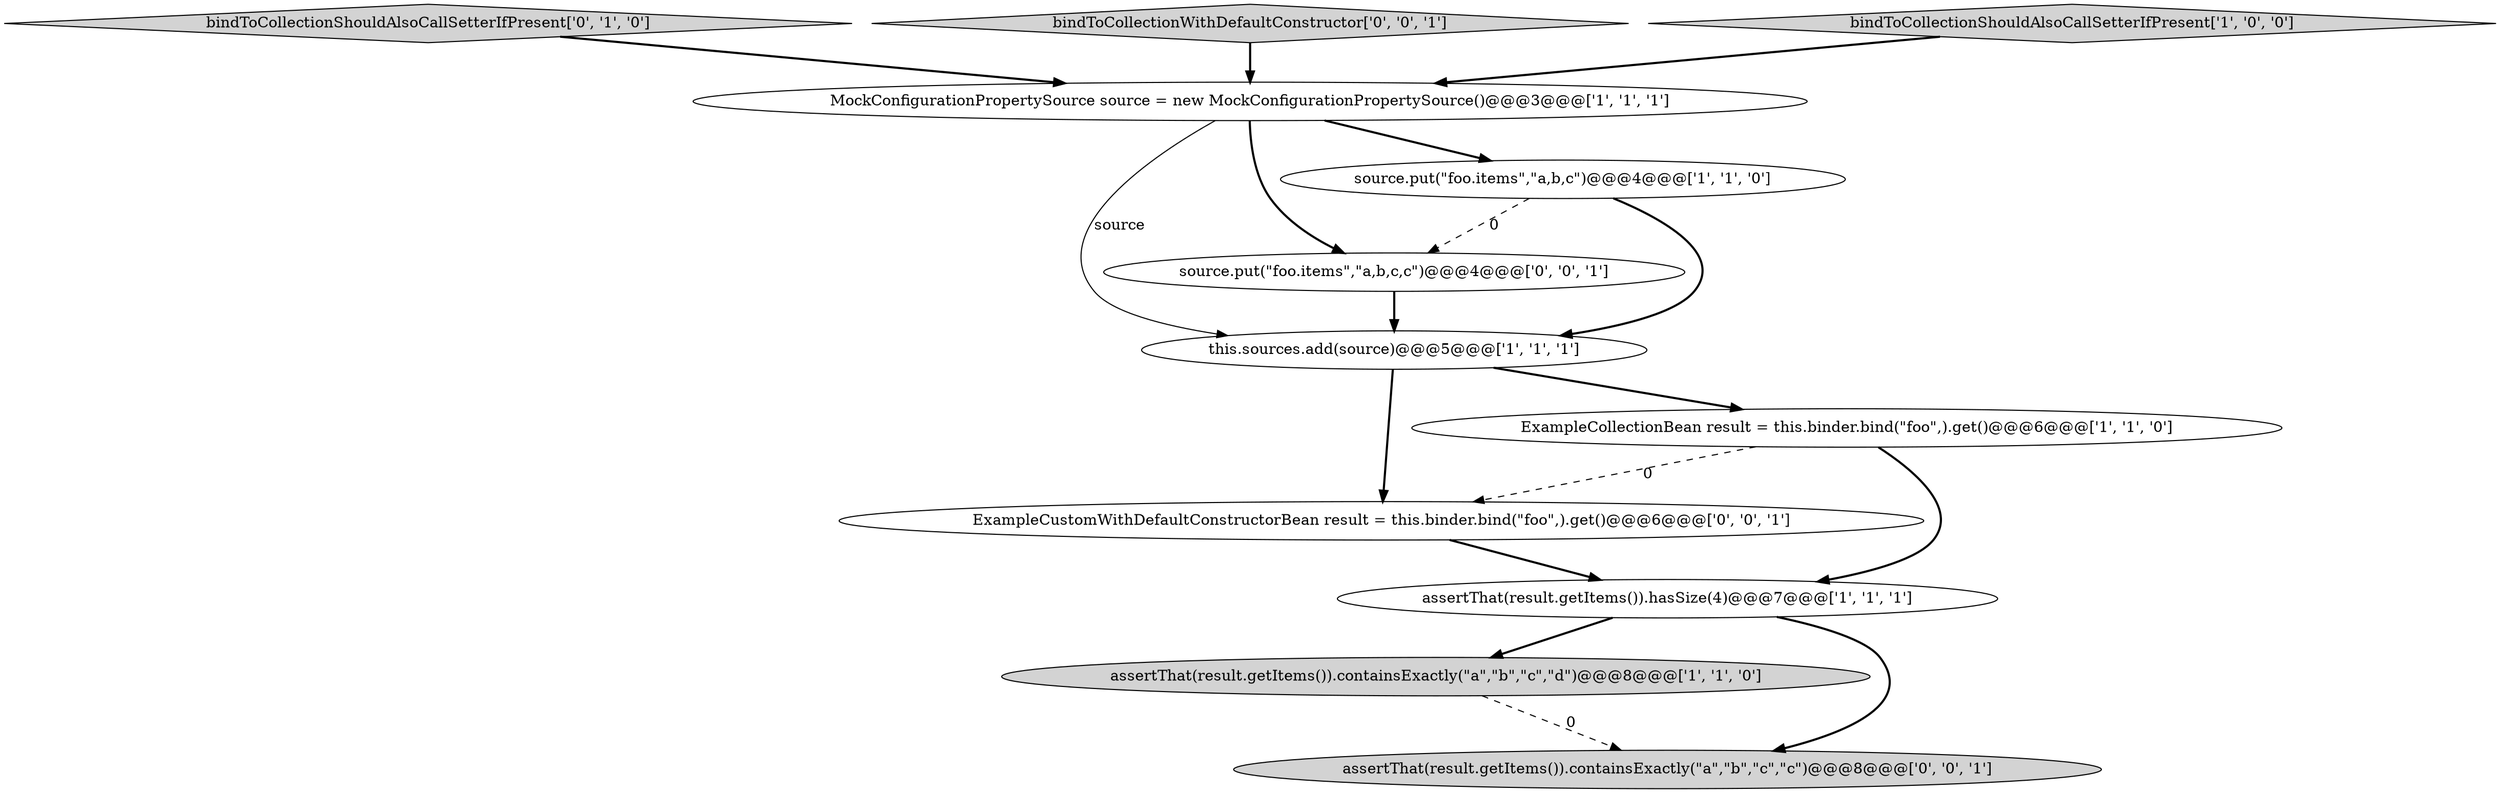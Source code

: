 digraph {
7 [style = filled, label = "bindToCollectionShouldAlsoCallSetterIfPresent['0', '1', '0']", fillcolor = lightgray, shape = diamond image = "AAA0AAABBB2BBB"];
9 [style = filled, label = "bindToCollectionWithDefaultConstructor['0', '0', '1']", fillcolor = lightgray, shape = diamond image = "AAA0AAABBB3BBB"];
10 [style = filled, label = "source.put(\"foo.items\",\"a,b,c,c\")@@@4@@@['0', '0', '1']", fillcolor = white, shape = ellipse image = "AAA0AAABBB3BBB"];
4 [style = filled, label = "assertThat(result.getItems()).containsExactly(\"a\",\"b\",\"c\",\"d\")@@@8@@@['1', '1', '0']", fillcolor = lightgray, shape = ellipse image = "AAA0AAABBB1BBB"];
8 [style = filled, label = "assertThat(result.getItems()).containsExactly(\"a\",\"b\",\"c\",\"c\")@@@8@@@['0', '0', '1']", fillcolor = lightgray, shape = ellipse image = "AAA0AAABBB3BBB"];
5 [style = filled, label = "bindToCollectionShouldAlsoCallSetterIfPresent['1', '0', '0']", fillcolor = lightgray, shape = diamond image = "AAA0AAABBB1BBB"];
0 [style = filled, label = "this.sources.add(source)@@@5@@@['1', '1', '1']", fillcolor = white, shape = ellipse image = "AAA0AAABBB1BBB"];
11 [style = filled, label = "ExampleCustomWithDefaultConstructorBean result = this.binder.bind(\"foo\",).get()@@@6@@@['0', '0', '1']", fillcolor = white, shape = ellipse image = "AAA0AAABBB3BBB"];
3 [style = filled, label = "MockConfigurationPropertySource source = new MockConfigurationPropertySource()@@@3@@@['1', '1', '1']", fillcolor = white, shape = ellipse image = "AAA0AAABBB1BBB"];
6 [style = filled, label = "source.put(\"foo.items\",\"a,b,c\")@@@4@@@['1', '1', '0']", fillcolor = white, shape = ellipse image = "AAA0AAABBB1BBB"];
1 [style = filled, label = "assertThat(result.getItems()).hasSize(4)@@@7@@@['1', '1', '1']", fillcolor = white, shape = ellipse image = "AAA0AAABBB1BBB"];
2 [style = filled, label = "ExampleCollectionBean result = this.binder.bind(\"foo\",).get()@@@6@@@['1', '1', '0']", fillcolor = white, shape = ellipse image = "AAA0AAABBB1BBB"];
5->3 [style = bold, label=""];
9->3 [style = bold, label=""];
3->10 [style = bold, label=""];
0->11 [style = bold, label=""];
3->6 [style = bold, label=""];
1->4 [style = bold, label=""];
6->10 [style = dashed, label="0"];
2->11 [style = dashed, label="0"];
6->0 [style = bold, label=""];
3->0 [style = solid, label="source"];
1->8 [style = bold, label=""];
4->8 [style = dashed, label="0"];
11->1 [style = bold, label=""];
2->1 [style = bold, label=""];
7->3 [style = bold, label=""];
10->0 [style = bold, label=""];
0->2 [style = bold, label=""];
}
